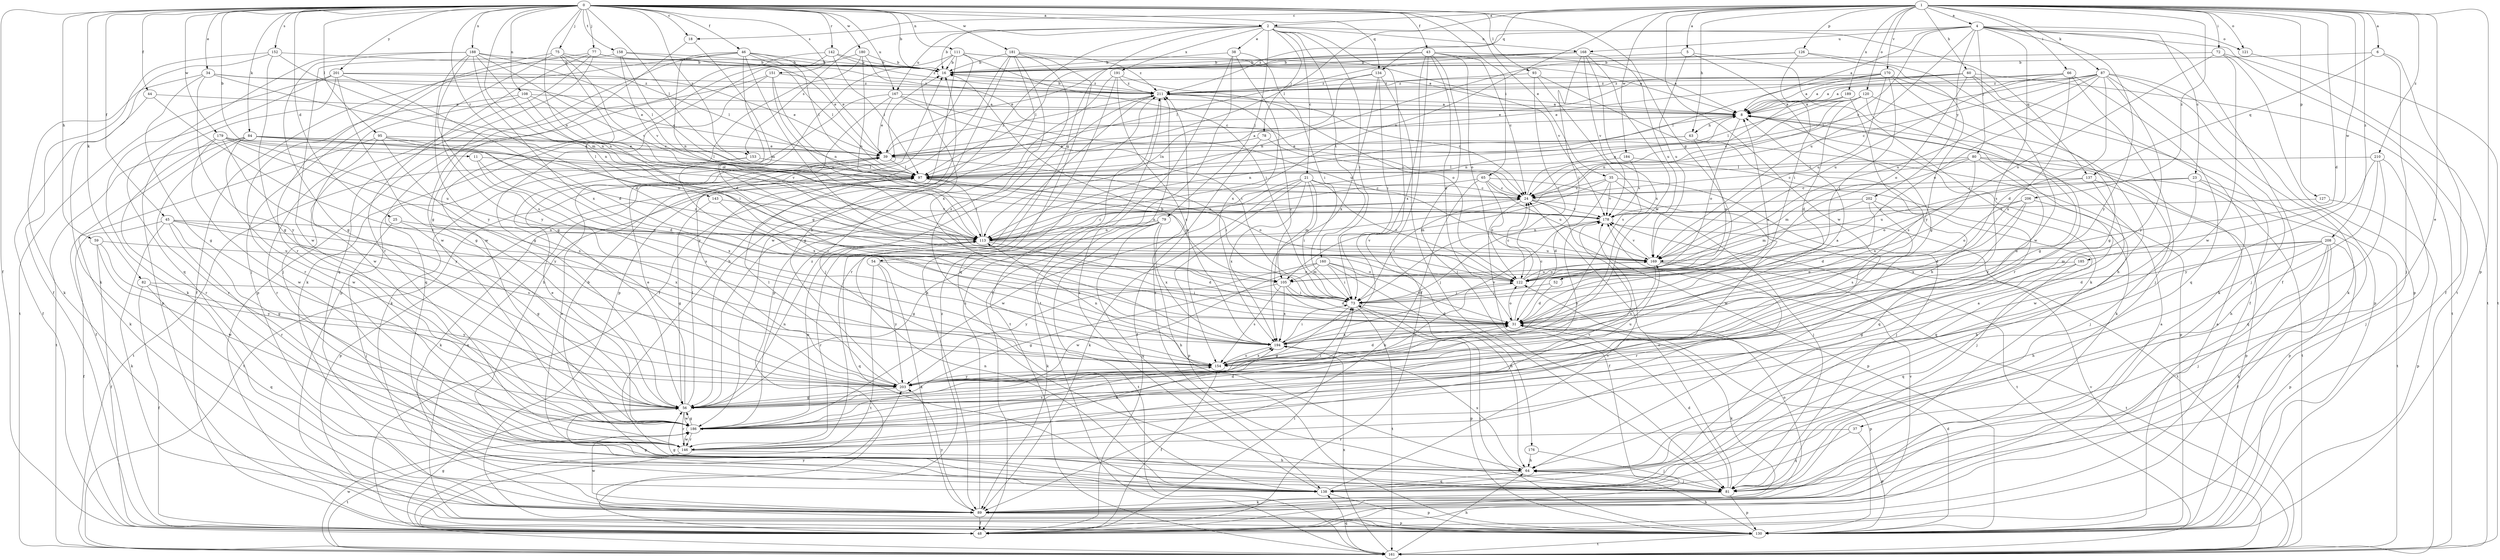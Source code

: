 strict digraph  {
0;
1;
2;
4;
5;
6;
8;
11;
16;
18;
21;
23;
24;
25;
31;
34;
35;
37;
38;
39;
43;
44;
45;
46;
48;
52;
54;
56;
59;
60;
63;
64;
65;
66;
72;
73;
75;
77;
78;
79;
80;
81;
82;
84;
87;
89;
93;
95;
97;
105;
108;
111;
113;
120;
121;
122;
126;
127;
130;
134;
137;
138;
142;
143;
146;
151;
152;
153;
154;
158;
160;
161;
167;
168;
169;
170;
176;
178;
179;
180;
181;
184;
185;
186;
188;
189;
191;
194;
201;
202;
203;
206;
208;
210;
211;
0 -> 2  [label=a];
0 -> 11  [label=b];
0 -> 16  [label=b];
0 -> 18  [label=c];
0 -> 25  [label=d];
0 -> 34  [label=e];
0 -> 35  [label=e];
0 -> 43  [label=f];
0 -> 44  [label=f];
0 -> 45  [label=f];
0 -> 46  [label=f];
0 -> 48  [label=f];
0 -> 52  [label=g];
0 -> 59  [label=h];
0 -> 65  [label=i];
0 -> 75  [label=j];
0 -> 77  [label=j];
0 -> 82  [label=k];
0 -> 84  [label=k];
0 -> 93  [label=l];
0 -> 95  [label=l];
0 -> 97  [label=l];
0 -> 105  [label=m];
0 -> 108  [label=n];
0 -> 111  [label=n];
0 -> 113  [label=n];
0 -> 134  [label=q];
0 -> 142  [label=r];
0 -> 143  [label=r];
0 -> 151  [label=s];
0 -> 152  [label=s];
0 -> 153  [label=s];
0 -> 158  [label=t];
0 -> 167  [label=u];
0 -> 179  [label=w];
0 -> 180  [label=w];
0 -> 181  [label=w];
0 -> 188  [label=x];
0 -> 201  [label=y];
1 -> 2  [label=a];
1 -> 4  [label=a];
1 -> 5  [label=a];
1 -> 6  [label=a];
1 -> 18  [label=c];
1 -> 31  [label=d];
1 -> 37  [label=e];
1 -> 60  [label=h];
1 -> 63  [label=h];
1 -> 66  [label=i];
1 -> 72  [label=i];
1 -> 87  [label=k];
1 -> 97  [label=l];
1 -> 113  [label=n];
1 -> 120  [label=o];
1 -> 121  [label=o];
1 -> 126  [label=p];
1 -> 127  [label=p];
1 -> 130  [label=p];
1 -> 134  [label=q];
1 -> 170  [label=v];
1 -> 184  [label=w];
1 -> 185  [label=w];
1 -> 186  [label=w];
1 -> 189  [label=x];
1 -> 206  [label=z];
1 -> 208  [label=z];
1 -> 210  [label=z];
2 -> 16  [label=b];
2 -> 21  [label=c];
2 -> 38  [label=e];
2 -> 54  [label=g];
2 -> 56  [label=g];
2 -> 73  [label=i];
2 -> 78  [label=j];
2 -> 79  [label=j];
2 -> 137  [label=q];
2 -> 153  [label=s];
2 -> 160  [label=t];
2 -> 167  [label=u];
2 -> 168  [label=u];
2 -> 176  [label=v];
2 -> 191  [label=x];
4 -> 8  [label=a];
4 -> 23  [label=c];
4 -> 24  [label=c];
4 -> 48  [label=f];
4 -> 80  [label=j];
4 -> 121  [label=o];
4 -> 154  [label=s];
4 -> 161  [label=t];
4 -> 168  [label=u];
4 -> 169  [label=u];
4 -> 202  [label=y];
4 -> 203  [label=y];
4 -> 211  [label=z];
5 -> 16  [label=b];
5 -> 56  [label=g];
5 -> 89  [label=k];
5 -> 169  [label=u];
6 -> 16  [label=b];
6 -> 48  [label=f];
6 -> 81  [label=j];
6 -> 137  [label=q];
8 -> 63  [label=h];
8 -> 89  [label=k];
8 -> 113  [label=n];
8 -> 122  [label=o];
11 -> 97  [label=l];
11 -> 154  [label=s];
11 -> 194  [label=x];
16 -> 211  [label=z];
18 -> 56  [label=g];
18 -> 105  [label=m];
21 -> 24  [label=c];
21 -> 73  [label=i];
21 -> 89  [label=k];
21 -> 105  [label=m];
21 -> 122  [label=o];
21 -> 130  [label=p];
21 -> 186  [label=w];
21 -> 194  [label=x];
23 -> 24  [label=c];
23 -> 130  [label=p];
23 -> 161  [label=t];
23 -> 169  [label=u];
23 -> 186  [label=w];
24 -> 8  [label=a];
24 -> 48  [label=f];
24 -> 73  [label=i];
24 -> 113  [label=n];
24 -> 130  [label=p];
24 -> 161  [label=t];
24 -> 178  [label=v];
25 -> 56  [label=g];
25 -> 81  [label=j];
25 -> 113  [label=n];
31 -> 8  [label=a];
31 -> 24  [label=c];
31 -> 89  [label=k];
31 -> 122  [label=o];
31 -> 130  [label=p];
31 -> 194  [label=x];
31 -> 211  [label=z];
34 -> 39  [label=e];
34 -> 56  [label=g];
34 -> 89  [label=k];
34 -> 113  [label=n];
34 -> 203  [label=y];
34 -> 211  [label=z];
35 -> 24  [label=c];
35 -> 31  [label=d];
35 -> 81  [label=j];
35 -> 105  [label=m];
35 -> 178  [label=v];
35 -> 186  [label=w];
37 -> 130  [label=p];
37 -> 138  [label=q];
37 -> 146  [label=r];
38 -> 16  [label=b];
38 -> 48  [label=f];
38 -> 73  [label=i];
38 -> 161  [label=t];
38 -> 194  [label=x];
39 -> 8  [label=a];
39 -> 73  [label=i];
39 -> 97  [label=l];
39 -> 211  [label=z];
43 -> 8  [label=a];
43 -> 16  [label=b];
43 -> 24  [label=c];
43 -> 31  [label=d];
43 -> 48  [label=f];
43 -> 81  [label=j];
43 -> 97  [label=l];
43 -> 122  [label=o];
43 -> 194  [label=x];
44 -> 8  [label=a];
44 -> 48  [label=f];
44 -> 154  [label=s];
45 -> 48  [label=f];
45 -> 56  [label=g];
45 -> 89  [label=k];
45 -> 113  [label=n];
45 -> 146  [label=r];
45 -> 154  [label=s];
45 -> 194  [label=x];
46 -> 8  [label=a];
46 -> 16  [label=b];
46 -> 31  [label=d];
46 -> 39  [label=e];
46 -> 81  [label=j];
46 -> 97  [label=l];
46 -> 113  [label=n];
46 -> 122  [label=o];
46 -> 186  [label=w];
48 -> 8  [label=a];
48 -> 56  [label=g];
48 -> 73  [label=i];
48 -> 178  [label=v];
48 -> 203  [label=y];
48 -> 211  [label=z];
52 -> 31  [label=d];
52 -> 73  [label=i];
54 -> 89  [label=k];
54 -> 122  [label=o];
54 -> 161  [label=t];
54 -> 203  [label=y];
56 -> 39  [label=e];
56 -> 73  [label=i];
56 -> 97  [label=l];
56 -> 113  [label=n];
56 -> 146  [label=r];
56 -> 186  [label=w];
59 -> 48  [label=f];
59 -> 169  [label=u];
59 -> 186  [label=w];
59 -> 203  [label=y];
60 -> 8  [label=a];
60 -> 39  [label=e];
60 -> 56  [label=g];
60 -> 89  [label=k];
60 -> 122  [label=o];
60 -> 161  [label=t];
60 -> 211  [label=z];
63 -> 39  [label=e];
63 -> 97  [label=l];
63 -> 122  [label=o];
63 -> 130  [label=p];
64 -> 39  [label=e];
64 -> 81  [label=j];
64 -> 138  [label=q];
64 -> 194  [label=x];
65 -> 24  [label=c];
65 -> 81  [label=j];
65 -> 89  [label=k];
65 -> 113  [label=n];
65 -> 122  [label=o];
65 -> 169  [label=u];
66 -> 8  [label=a];
66 -> 81  [label=j];
66 -> 138  [label=q];
66 -> 169  [label=u];
66 -> 194  [label=x];
66 -> 211  [label=z];
72 -> 16  [label=b];
72 -> 122  [label=o];
72 -> 130  [label=p];
72 -> 161  [label=t];
72 -> 186  [label=w];
73 -> 31  [label=d];
73 -> 56  [label=g];
73 -> 130  [label=p];
73 -> 161  [label=t];
75 -> 16  [label=b];
75 -> 31  [label=d];
75 -> 97  [label=l];
75 -> 122  [label=o];
75 -> 146  [label=r];
75 -> 203  [label=y];
77 -> 16  [label=b];
77 -> 48  [label=f];
77 -> 81  [label=j];
77 -> 97  [label=l];
77 -> 138  [label=q];
77 -> 146  [label=r];
78 -> 24  [label=c];
78 -> 39  [label=e];
78 -> 48  [label=f];
79 -> 56  [label=g];
79 -> 64  [label=h];
79 -> 89  [label=k];
79 -> 113  [label=n];
79 -> 138  [label=q];
79 -> 161  [label=t];
79 -> 194  [label=x];
80 -> 24  [label=c];
80 -> 81  [label=j];
80 -> 97  [label=l];
80 -> 105  [label=m];
80 -> 161  [label=t];
80 -> 194  [label=x];
80 -> 203  [label=y];
81 -> 16  [label=b];
81 -> 24  [label=c];
81 -> 31  [label=d];
81 -> 56  [label=g];
81 -> 89  [label=k];
81 -> 130  [label=p];
81 -> 211  [label=z];
82 -> 48  [label=f];
82 -> 73  [label=i];
82 -> 138  [label=q];
82 -> 203  [label=y];
84 -> 39  [label=e];
84 -> 89  [label=k];
84 -> 97  [label=l];
84 -> 122  [label=o];
84 -> 146  [label=r];
84 -> 161  [label=t];
84 -> 178  [label=v];
84 -> 186  [label=w];
87 -> 8  [label=a];
87 -> 24  [label=c];
87 -> 31  [label=d];
87 -> 81  [label=j];
87 -> 89  [label=k];
87 -> 97  [label=l];
87 -> 122  [label=o];
87 -> 130  [label=p];
87 -> 169  [label=u];
87 -> 203  [label=y];
87 -> 211  [label=z];
89 -> 48  [label=f];
89 -> 122  [label=o];
89 -> 130  [label=p];
89 -> 186  [label=w];
89 -> 203  [label=y];
89 -> 211  [label=z];
93 -> 64  [label=h];
93 -> 73  [label=i];
93 -> 154  [label=s];
93 -> 211  [label=z];
95 -> 31  [label=d];
95 -> 39  [label=e];
95 -> 48  [label=f];
95 -> 113  [label=n];
95 -> 146  [label=r];
95 -> 203  [label=y];
97 -> 24  [label=c];
97 -> 89  [label=k];
97 -> 105  [label=m];
97 -> 122  [label=o];
97 -> 130  [label=p];
97 -> 161  [label=t];
105 -> 31  [label=d];
105 -> 56  [label=g];
105 -> 73  [label=i];
105 -> 154  [label=s];
105 -> 194  [label=x];
108 -> 8  [label=a];
108 -> 24  [label=c];
108 -> 73  [label=i];
108 -> 146  [label=r];
108 -> 186  [label=w];
111 -> 8  [label=a];
111 -> 16  [label=b];
111 -> 56  [label=g];
111 -> 64  [label=h];
111 -> 73  [label=i];
111 -> 130  [label=p];
111 -> 178  [label=v];
111 -> 194  [label=x];
113 -> 24  [label=c];
113 -> 31  [label=d];
113 -> 97  [label=l];
113 -> 138  [label=q];
113 -> 146  [label=r];
113 -> 169  [label=u];
120 -> 8  [label=a];
120 -> 24  [label=c];
120 -> 31  [label=d];
120 -> 56  [label=g];
120 -> 97  [label=l];
120 -> 113  [label=n];
120 -> 146  [label=r];
121 -> 161  [label=t];
122 -> 24  [label=c];
122 -> 73  [label=i];
122 -> 169  [label=u];
126 -> 16  [label=b];
126 -> 73  [label=i];
126 -> 113  [label=n];
126 -> 186  [label=w];
126 -> 203  [label=y];
127 -> 130  [label=p];
127 -> 178  [label=v];
130 -> 8  [label=a];
130 -> 31  [label=d];
130 -> 39  [label=e];
130 -> 64  [label=h];
130 -> 73  [label=i];
130 -> 161  [label=t];
134 -> 73  [label=i];
134 -> 81  [label=j];
134 -> 113  [label=n];
134 -> 194  [label=x];
134 -> 211  [label=z];
137 -> 24  [label=c];
137 -> 122  [label=o];
137 -> 130  [label=p];
137 -> 138  [label=q];
138 -> 8  [label=a];
138 -> 16  [label=b];
138 -> 56  [label=g];
138 -> 113  [label=n];
138 -> 130  [label=p];
138 -> 178  [label=v];
138 -> 211  [label=z];
142 -> 16  [label=b];
142 -> 97  [label=l];
142 -> 130  [label=p];
142 -> 186  [label=w];
142 -> 211  [label=z];
143 -> 56  [label=g];
143 -> 73  [label=i];
143 -> 178  [label=v];
146 -> 64  [label=h];
146 -> 161  [label=t];
146 -> 178  [label=v];
146 -> 186  [label=w];
146 -> 194  [label=x];
151 -> 56  [label=g];
151 -> 113  [label=n];
151 -> 138  [label=q];
151 -> 169  [label=u];
151 -> 211  [label=z];
152 -> 16  [label=b];
152 -> 48  [label=f];
152 -> 56  [label=g];
152 -> 89  [label=k];
152 -> 113  [label=n];
153 -> 97  [label=l];
153 -> 161  [label=t];
153 -> 194  [label=x];
154 -> 8  [label=a];
154 -> 31  [label=d];
154 -> 48  [label=f];
154 -> 113  [label=n];
154 -> 194  [label=x];
154 -> 203  [label=y];
158 -> 16  [label=b];
158 -> 24  [label=c];
158 -> 39  [label=e];
158 -> 178  [label=v];
158 -> 186  [label=w];
160 -> 31  [label=d];
160 -> 64  [label=h];
160 -> 73  [label=i];
160 -> 105  [label=m];
160 -> 122  [label=o];
160 -> 186  [label=w];
160 -> 203  [label=y];
161 -> 64  [label=h];
161 -> 138  [label=q];
161 -> 178  [label=v];
161 -> 186  [label=w];
161 -> 194  [label=x];
167 -> 8  [label=a];
167 -> 39  [label=e];
167 -> 73  [label=i];
167 -> 89  [label=k];
167 -> 169  [label=u];
167 -> 203  [label=y];
168 -> 16  [label=b];
168 -> 39  [label=e];
168 -> 73  [label=i];
168 -> 97  [label=l];
168 -> 154  [label=s];
168 -> 169  [label=u];
168 -> 178  [label=v];
168 -> 194  [label=x];
169 -> 122  [label=o];
169 -> 146  [label=r];
169 -> 154  [label=s];
169 -> 161  [label=t];
169 -> 178  [label=v];
170 -> 8  [label=a];
170 -> 39  [label=e];
170 -> 48  [label=f];
170 -> 64  [label=h];
170 -> 73  [label=i];
170 -> 97  [label=l];
170 -> 169  [label=u];
170 -> 211  [label=z];
176 -> 64  [label=h];
176 -> 81  [label=j];
178 -> 113  [label=n];
178 -> 161  [label=t];
178 -> 203  [label=y];
179 -> 39  [label=e];
179 -> 97  [label=l];
179 -> 146  [label=r];
179 -> 154  [label=s];
179 -> 169  [label=u];
179 -> 186  [label=w];
179 -> 203  [label=y];
180 -> 16  [label=b];
180 -> 24  [label=c];
180 -> 89  [label=k];
180 -> 113  [label=n];
180 -> 130  [label=p];
181 -> 16  [label=b];
181 -> 48  [label=f];
181 -> 81  [label=j];
181 -> 130  [label=p];
181 -> 138  [label=q];
181 -> 154  [label=s];
181 -> 186  [label=w];
181 -> 211  [label=z];
184 -> 97  [label=l];
184 -> 138  [label=q];
184 -> 178  [label=v];
185 -> 56  [label=g];
185 -> 122  [label=o];
185 -> 138  [label=q];
186 -> 31  [label=d];
186 -> 39  [label=e];
186 -> 56  [label=g];
186 -> 113  [label=n];
186 -> 146  [label=r];
186 -> 154  [label=s];
186 -> 211  [label=z];
188 -> 16  [label=b];
188 -> 56  [label=g];
188 -> 97  [label=l];
188 -> 113  [label=n];
188 -> 138  [label=q];
188 -> 154  [label=s];
188 -> 178  [label=v];
188 -> 194  [label=x];
188 -> 203  [label=y];
189 -> 8  [label=a];
189 -> 113  [label=n];
189 -> 154  [label=s];
191 -> 56  [label=g];
191 -> 89  [label=k];
191 -> 122  [label=o];
191 -> 154  [label=s];
191 -> 211  [label=z];
194 -> 16  [label=b];
194 -> 73  [label=i];
194 -> 154  [label=s];
194 -> 178  [label=v];
201 -> 31  [label=d];
201 -> 39  [label=e];
201 -> 56  [label=g];
201 -> 89  [label=k];
201 -> 130  [label=p];
201 -> 161  [label=t];
201 -> 211  [label=z];
202 -> 31  [label=d];
202 -> 81  [label=j];
202 -> 105  [label=m];
202 -> 154  [label=s];
202 -> 178  [label=v];
203 -> 16  [label=b];
203 -> 56  [label=g];
203 -> 97  [label=l];
203 -> 122  [label=o];
203 -> 169  [label=u];
206 -> 31  [label=d];
206 -> 64  [label=h];
206 -> 122  [label=o];
206 -> 178  [label=v];
206 -> 194  [label=x];
208 -> 31  [label=d];
208 -> 48  [label=f];
208 -> 64  [label=h];
208 -> 81  [label=j];
208 -> 89  [label=k];
208 -> 105  [label=m];
208 -> 130  [label=p];
208 -> 169  [label=u];
210 -> 64  [label=h];
210 -> 81  [label=j];
210 -> 97  [label=l];
210 -> 138  [label=q];
210 -> 203  [label=y];
211 -> 8  [label=a];
211 -> 16  [label=b];
211 -> 24  [label=c];
211 -> 146  [label=r];
211 -> 161  [label=t];
}
